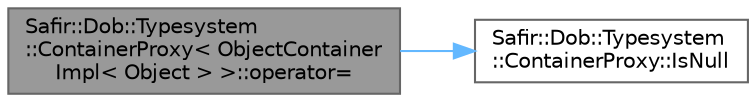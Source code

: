 digraph "Safir::Dob::Typesystem::ContainerProxy&lt; ObjectContainerImpl&lt; Object &gt; &gt;::operator="
{
 // LATEX_PDF_SIZE
  bgcolor="transparent";
  edge [fontname=Helvetica,fontsize=10,labelfontname=Helvetica,labelfontsize=10];
  node [fontname=Helvetica,fontsize=10,shape=box,height=0.2,width=0.4];
  rankdir="LR";
  Node1 [label="Safir::Dob::Typesystem\l::ContainerProxy\< ObjectContainer\lImpl\< Object \> \>::operator=",height=0.2,width=0.4,color="gray40", fillcolor="grey60", style="filled", fontcolor="black",tooltip=" "];
  Node1 -> Node2 [color="steelblue1",style="solid"];
  Node2 [label="Safir::Dob::Typesystem\l::ContainerProxy::IsNull",height=0.2,width=0.4,color="grey40", fillcolor="white", style="filled",URL="$a01403.html#a00fc6eb9174514836cb4e77dba83e32c",tooltip=" "];
}
